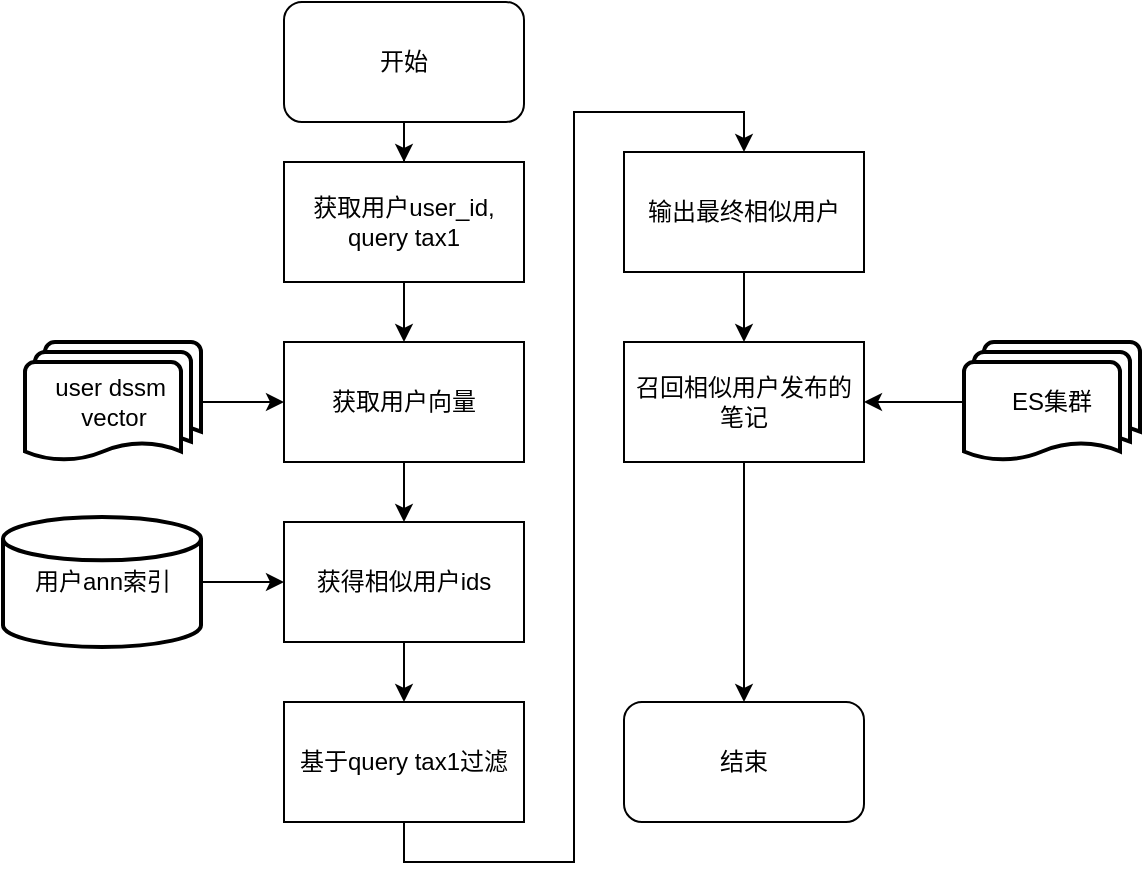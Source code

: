 <mxfile version="14.2.9" type="github">
  <diagram id="-ZYk1vjUXBztyiOj6XV4" name="Page-1">
    <mxGraphModel dx="1164" dy="680" grid="1" gridSize="10" guides="1" tooltips="1" connect="1" arrows="1" fold="1" page="1" pageScale="1" pageWidth="827" pageHeight="1169" math="0" shadow="0">
      <root>
        <mxCell id="0" />
        <mxCell id="1" parent="0" />
        <mxCell id="f49jGmvCrh8JCb3fMMZV-12" style="edgeStyle=orthogonalEdgeStyle;rounded=0;orthogonalLoop=1;jettySize=auto;html=1;exitX=0.5;exitY=1;exitDx=0;exitDy=0;" edge="1" parent="1" source="f49jGmvCrh8JCb3fMMZV-1" target="f49jGmvCrh8JCb3fMMZV-2">
          <mxGeometry relative="1" as="geometry" />
        </mxCell>
        <mxCell id="f49jGmvCrh8JCb3fMMZV-1" value="开始" style="rounded=1;whiteSpace=wrap;html=1;" vertex="1" parent="1">
          <mxGeometry x="270" y="50" width="120" height="60" as="geometry" />
        </mxCell>
        <mxCell id="f49jGmvCrh8JCb3fMMZV-13" style="edgeStyle=orthogonalEdgeStyle;rounded=0;orthogonalLoop=1;jettySize=auto;html=1;exitX=0.5;exitY=1;exitDx=0;exitDy=0;entryX=0.5;entryY=0;entryDx=0;entryDy=0;" edge="1" parent="1" source="f49jGmvCrh8JCb3fMMZV-2" target="f49jGmvCrh8JCb3fMMZV-3">
          <mxGeometry relative="1" as="geometry" />
        </mxCell>
        <mxCell id="f49jGmvCrh8JCb3fMMZV-2" value="获取用户user_id, query tax1" style="rounded=0;whiteSpace=wrap;html=1;" vertex="1" parent="1">
          <mxGeometry x="270" y="130" width="120" height="60" as="geometry" />
        </mxCell>
        <mxCell id="f49jGmvCrh8JCb3fMMZV-14" style="edgeStyle=orthogonalEdgeStyle;rounded=0;orthogonalLoop=1;jettySize=auto;html=1;exitX=0.5;exitY=1;exitDx=0;exitDy=0;entryX=0.5;entryY=0;entryDx=0;entryDy=0;" edge="1" parent="1" source="f49jGmvCrh8JCb3fMMZV-3" target="f49jGmvCrh8JCb3fMMZV-5">
          <mxGeometry relative="1" as="geometry" />
        </mxCell>
        <mxCell id="f49jGmvCrh8JCb3fMMZV-3" value="获取用户向量" style="rounded=0;whiteSpace=wrap;html=1;" vertex="1" parent="1">
          <mxGeometry x="270" y="220" width="120" height="60" as="geometry" />
        </mxCell>
        <mxCell id="f49jGmvCrh8JCb3fMMZV-22" style="edgeStyle=orthogonalEdgeStyle;rounded=0;orthogonalLoop=1;jettySize=auto;html=1;entryX=0;entryY=0.5;entryDx=0;entryDy=0;" edge="1" parent="1" source="f49jGmvCrh8JCb3fMMZV-4" target="f49jGmvCrh8JCb3fMMZV-3">
          <mxGeometry relative="1" as="geometry" />
        </mxCell>
        <mxCell id="f49jGmvCrh8JCb3fMMZV-4" value="user dssm&amp;nbsp;&lt;br&gt;vector" style="strokeWidth=2;html=1;shape=mxgraph.flowchart.multi-document;whiteSpace=wrap;" vertex="1" parent="1">
          <mxGeometry x="140.5" y="220" width="88" height="60" as="geometry" />
        </mxCell>
        <mxCell id="f49jGmvCrh8JCb3fMMZV-15" style="edgeStyle=orthogonalEdgeStyle;rounded=0;orthogonalLoop=1;jettySize=auto;html=1;exitX=0.5;exitY=1;exitDx=0;exitDy=0;entryX=0.5;entryY=0;entryDx=0;entryDy=0;" edge="1" parent="1" source="f49jGmvCrh8JCb3fMMZV-5" target="f49jGmvCrh8JCb3fMMZV-7">
          <mxGeometry relative="1" as="geometry" />
        </mxCell>
        <mxCell id="f49jGmvCrh8JCb3fMMZV-5" value="获得相似用户ids" style="rounded=0;whiteSpace=wrap;html=1;" vertex="1" parent="1">
          <mxGeometry x="270" y="310" width="120" height="60" as="geometry" />
        </mxCell>
        <mxCell id="f49jGmvCrh8JCb3fMMZV-23" style="edgeStyle=orthogonalEdgeStyle;rounded=0;orthogonalLoop=1;jettySize=auto;html=1;entryX=0;entryY=0.5;entryDx=0;entryDy=0;" edge="1" parent="1" source="f49jGmvCrh8JCb3fMMZV-6" target="f49jGmvCrh8JCb3fMMZV-5">
          <mxGeometry relative="1" as="geometry" />
        </mxCell>
        <mxCell id="f49jGmvCrh8JCb3fMMZV-6" value="用户ann索引" style="strokeWidth=2;html=1;shape=mxgraph.flowchart.database;whiteSpace=wrap;" vertex="1" parent="1">
          <mxGeometry x="129.5" y="307.5" width="99" height="65" as="geometry" />
        </mxCell>
        <mxCell id="f49jGmvCrh8JCb3fMMZV-16" style="edgeStyle=orthogonalEdgeStyle;rounded=0;orthogonalLoop=1;jettySize=auto;html=1;exitX=0.5;exitY=1;exitDx=0;exitDy=0;entryX=0.5;entryY=0;entryDx=0;entryDy=0;" edge="1" parent="1" source="f49jGmvCrh8JCb3fMMZV-7" target="f49jGmvCrh8JCb3fMMZV-8">
          <mxGeometry relative="1" as="geometry" />
        </mxCell>
        <mxCell id="f49jGmvCrh8JCb3fMMZV-7" value="基于query tax1过滤" style="rounded=0;whiteSpace=wrap;html=1;" vertex="1" parent="1">
          <mxGeometry x="270" y="400" width="120" height="60" as="geometry" />
        </mxCell>
        <mxCell id="f49jGmvCrh8JCb3fMMZV-17" style="edgeStyle=orthogonalEdgeStyle;rounded=0;orthogonalLoop=1;jettySize=auto;html=1;exitX=0.5;exitY=1;exitDx=0;exitDy=0;entryX=0.5;entryY=0;entryDx=0;entryDy=0;" edge="1" parent="1" source="f49jGmvCrh8JCb3fMMZV-8" target="f49jGmvCrh8JCb3fMMZV-11">
          <mxGeometry relative="1" as="geometry" />
        </mxCell>
        <mxCell id="f49jGmvCrh8JCb3fMMZV-8" value="输出最终相似用户" style="rounded=0;whiteSpace=wrap;html=1;" vertex="1" parent="1">
          <mxGeometry x="440" y="125" width="120" height="60" as="geometry" />
        </mxCell>
        <mxCell id="f49jGmvCrh8JCb3fMMZV-21" style="edgeStyle=orthogonalEdgeStyle;rounded=0;orthogonalLoop=1;jettySize=auto;html=1;" edge="1" parent="1" source="f49jGmvCrh8JCb3fMMZV-10" target="f49jGmvCrh8JCb3fMMZV-11">
          <mxGeometry relative="1" as="geometry" />
        </mxCell>
        <mxCell id="f49jGmvCrh8JCb3fMMZV-10" value="ES集群" style="strokeWidth=2;html=1;shape=mxgraph.flowchart.multi-document;whiteSpace=wrap;" vertex="1" parent="1">
          <mxGeometry x="610" y="220" width="88" height="60" as="geometry" />
        </mxCell>
        <mxCell id="f49jGmvCrh8JCb3fMMZV-24" style="edgeStyle=orthogonalEdgeStyle;rounded=0;orthogonalLoop=1;jettySize=auto;html=1;entryX=0.5;entryY=0;entryDx=0;entryDy=0;" edge="1" parent="1" source="f49jGmvCrh8JCb3fMMZV-11" target="f49jGmvCrh8JCb3fMMZV-18">
          <mxGeometry relative="1" as="geometry" />
        </mxCell>
        <mxCell id="f49jGmvCrh8JCb3fMMZV-11" value="召回相似用户发布的笔记" style="rounded=0;whiteSpace=wrap;html=1;" vertex="1" parent="1">
          <mxGeometry x="440" y="220" width="120" height="60" as="geometry" />
        </mxCell>
        <mxCell id="f49jGmvCrh8JCb3fMMZV-18" value="结束" style="rounded=1;whiteSpace=wrap;html=1;" vertex="1" parent="1">
          <mxGeometry x="440" y="400" width="120" height="60" as="geometry" />
        </mxCell>
      </root>
    </mxGraphModel>
  </diagram>
</mxfile>
